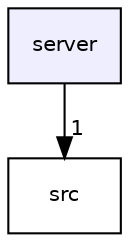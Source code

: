 digraph "server" {
  compound=true
  node [ fontsize="10", fontname="Helvetica"];
  edge [ labelfontsize="10", labelfontname="Helvetica"];
  dir_41e1742e44e2de38b3bc91f993fed282 [shape=box, label="server", style="filled", fillcolor="#eeeeff", pencolor="black", URL="dir_41e1742e44e2de38b3bc91f993fed282.html"];
  dir_68267d1309a1af8e8297ef4c3efbcdba [shape=box label="src" URL="dir_68267d1309a1af8e8297ef4c3efbcdba.html"];
  dir_41e1742e44e2de38b3bc91f993fed282->dir_68267d1309a1af8e8297ef4c3efbcdba [headlabel="1", labeldistance=1.5 headhref="dir_000001_000002.html"];
}

